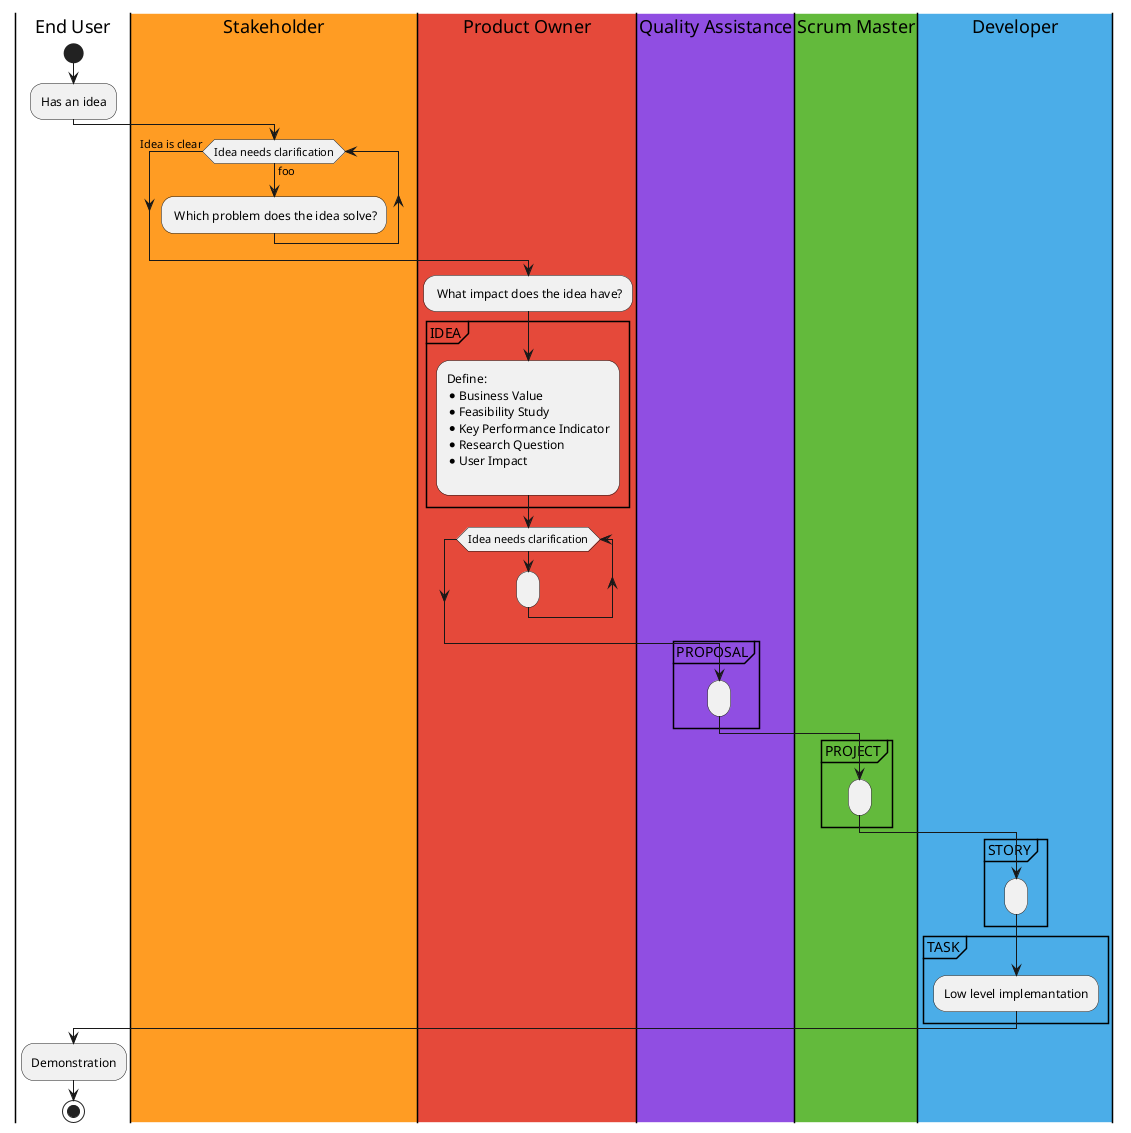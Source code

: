 /'
 ' For tools that can edit PlantUml see: http://plantuml.com/running
 '
 ' For the common syntax reference see: http://plantuml.com/commons
 ' For text formatting syntax see: http://plantuml.com/creole
 ' For using icons see: http://plantuml.com/openiconic
 ' For styling and colouring see: http://plantuml.com/skinparam
 ' For the sequence diagrams syntax reference see: http://plantuml.com/sequence.html
 '----------------------------------------------------------------------------'/

!includeurl https://dealerdirect.github.io/templates/plant-uml/skinparams.iuml

@startuml

/' Keep the line below commented out as long as the diagram is a draft '/
'skinparam handwritten true

|End User|
start
  :Has an idea;

  /'=========================================================================='/
  |#FF9C23|Stakeholder|
  |#E5493A|Product Owner|
  |#904EE2|Quality Assistance|
  |#63BA3C|Scrum Master|
  |#4BADE8|Developer|
  /'=========================================================================='/

  |Stakeholder|
  while (Idea needs clarification) is (foo)
  : Which problem does the idea solve?;
  |End User|
  |Stakeholder|
  endwhile (Idea is clear)

  |Product Owner|
  : What impact does the idea have?;
  partition IDEA {
    :Define:
    * Business Value
    * Feasibility Study
    * Key Performance Indicator
    * Research Question
    * User Impact
    ;
  }

  while (Idea needs clarification)
    :;
  endwhile

  |Quality Assistance|
  partition PROPOSAL {
    :;
  }

  |Scrum Master|
  partition PROJECT {
    :;
  }

  |Developer|
  partition STORY {
    :;
  }
  partition TASK {
    :Low level implemantation;
  }

  |End User|
  :Demonstration;
stop
@enduml
